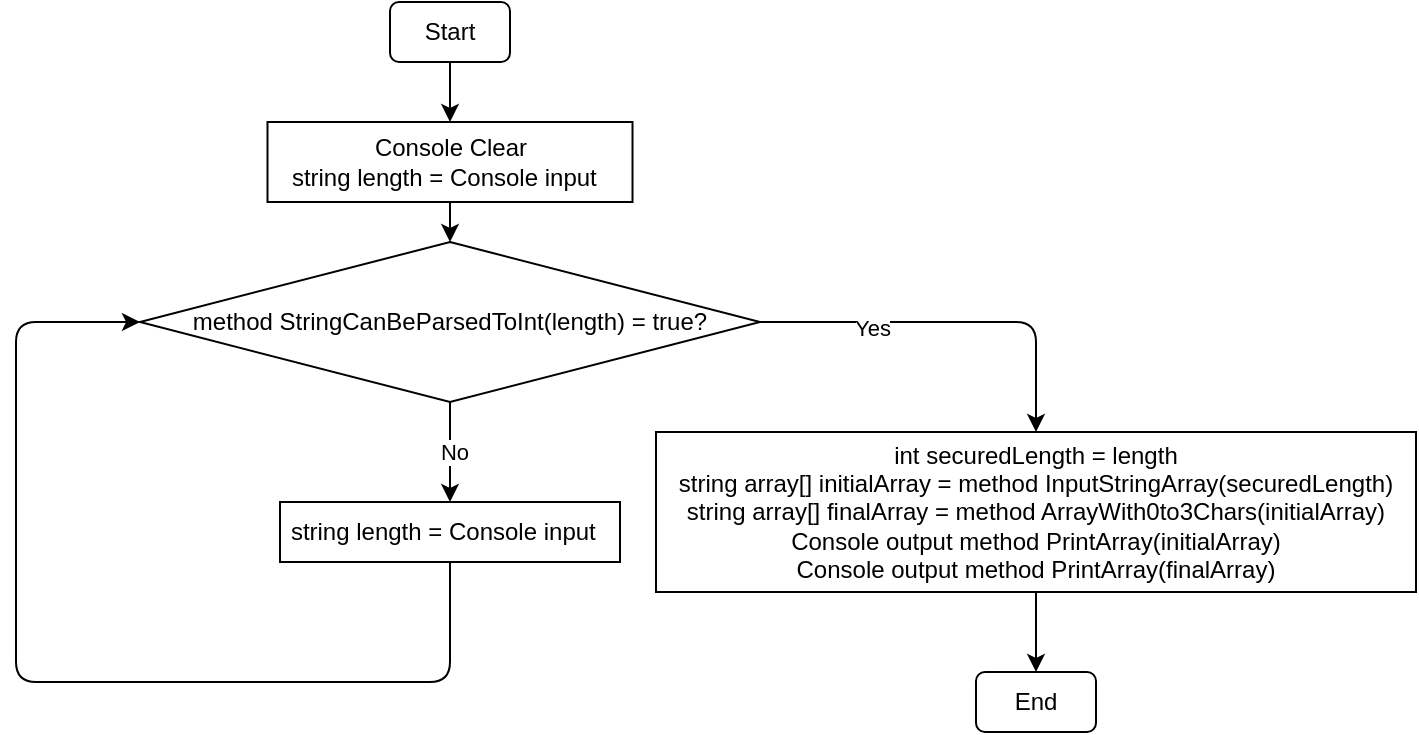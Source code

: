 <mxfile>
    <diagram id="SZF0kv5U9mDEVPIkkbhs" name="Страница 1">
        <mxGraphModel dx="2444" dy="2520" grid="1" gridSize="10" guides="1" tooltips="1" connect="1" arrows="1" fold="1" page="1" pageScale="1" pageWidth="827" pageHeight="1169" math="0" shadow="0">
            <root>
                <mxCell id="0"/>
                <mxCell id="1" parent="0"/>
                <mxCell id="4" style="edgeStyle=none;html=1;entryX=0.5;entryY=0;entryDx=0;entryDy=0;" parent="1" source="2" target="3" edge="1">
                    <mxGeometry relative="1" as="geometry"/>
                </mxCell>
                <mxCell id="2" value="Start" style="rounded=1;whiteSpace=wrap;html=1;" parent="1" vertex="1">
                    <mxGeometry x="-543" y="-820" width="60" height="30" as="geometry"/>
                </mxCell>
                <mxCell id="121" style="edgeStyle=none;html=1;exitX=0.5;exitY=1;exitDx=0;exitDy=0;entryX=0.5;entryY=0;entryDx=0;entryDy=0;" parent="1" source="3" target="120" edge="1">
                    <mxGeometry relative="1" as="geometry"/>
                </mxCell>
                <mxCell id="3" value="Console Clear&lt;br&gt;string length = Console input&amp;nbsp;&amp;nbsp;" style="rounded=0;whiteSpace=wrap;html=1;" parent="1" vertex="1">
                    <mxGeometry x="-604.25" y="-760" width="182.5" height="40" as="geometry"/>
                </mxCell>
                <mxCell id="10" value="End" style="rounded=1;whiteSpace=wrap;html=1;" parent="1" vertex="1">
                    <mxGeometry x="-250" y="-485" width="60" height="30" as="geometry"/>
                </mxCell>
                <mxCell id="122" style="edgeStyle=none;html=1;entryX=0.5;entryY=0;entryDx=0;entryDy=0;" parent="1" source="120" target="128" edge="1">
                    <mxGeometry relative="1" as="geometry">
                        <mxPoint x="-513.0" y="-570" as="targetPoint"/>
                    </mxGeometry>
                </mxCell>
                <mxCell id="129" value="No" style="edgeLabel;html=1;align=center;verticalAlign=middle;resizable=0;points=[];" parent="122" vertex="1" connectable="0">
                    <mxGeometry x="-0.067" y="2" relative="1" as="geometry">
                        <mxPoint y="1" as="offset"/>
                    </mxGeometry>
                </mxCell>
                <mxCell id="126" style="edgeStyle=none;html=1;entryX=0.5;entryY=0;entryDx=0;entryDy=0;" parent="1" source="120" target="124" edge="1">
                    <mxGeometry relative="1" as="geometry">
                        <Array as="points">
                            <mxPoint x="-220" y="-660"/>
                        </Array>
                    </mxGeometry>
                </mxCell>
                <mxCell id="127" value="Yes" style="edgeLabel;html=1;align=center;verticalAlign=middle;resizable=0;points=[];" parent="126" vertex="1" connectable="0">
                    <mxGeometry x="-0.437" y="-3" relative="1" as="geometry">
                        <mxPoint x="1" as="offset"/>
                    </mxGeometry>
                </mxCell>
                <mxCell id="120" value="method StringCanBeParsedToInt(length) = true?" style="rhombus;whiteSpace=wrap;html=1;" parent="1" vertex="1">
                    <mxGeometry x="-668" y="-700" width="310" height="80" as="geometry"/>
                </mxCell>
                <mxCell id="125" style="edgeStyle=none;html=1;entryX=0.5;entryY=0;entryDx=0;entryDy=0;" parent="1" source="124" target="10" edge="1">
                    <mxGeometry relative="1" as="geometry">
                        <mxPoint x="-220" y="-485" as="targetPoint"/>
                    </mxGeometry>
                </mxCell>
                <mxCell id="124" value="int securedLength = length&lt;br&gt;string array[] initialArray = method InputStringArray(securedLength)&lt;br&gt;string array[] finalArray = method ArrayWith0to3Chars(initialArray)&lt;br&gt;Console output method PrintArray(initialArray)&lt;br&gt;Console output method PrintArray(finalArray)" style="rounded=0;whiteSpace=wrap;html=1;" parent="1" vertex="1">
                    <mxGeometry x="-410" y="-605" width="380" height="80" as="geometry"/>
                </mxCell>
                <mxCell id="130" style="edgeStyle=none;html=1;entryX=0;entryY=0.5;entryDx=0;entryDy=0;" parent="1" source="128" target="120" edge="1">
                    <mxGeometry relative="1" as="geometry">
                        <Array as="points">
                            <mxPoint x="-513" y="-480"/>
                            <mxPoint x="-730" y="-480"/>
                            <mxPoint x="-730" y="-660"/>
                        </Array>
                    </mxGeometry>
                </mxCell>
                <mxCell id="128" value="string length = Console input&amp;nbsp;&amp;nbsp;" style="rounded=0;whiteSpace=wrap;html=1;" parent="1" vertex="1">
                    <mxGeometry x="-598" y="-570" width="170" height="30" as="geometry"/>
                </mxCell>
            </root>
        </mxGraphModel>
    </diagram>
</mxfile>